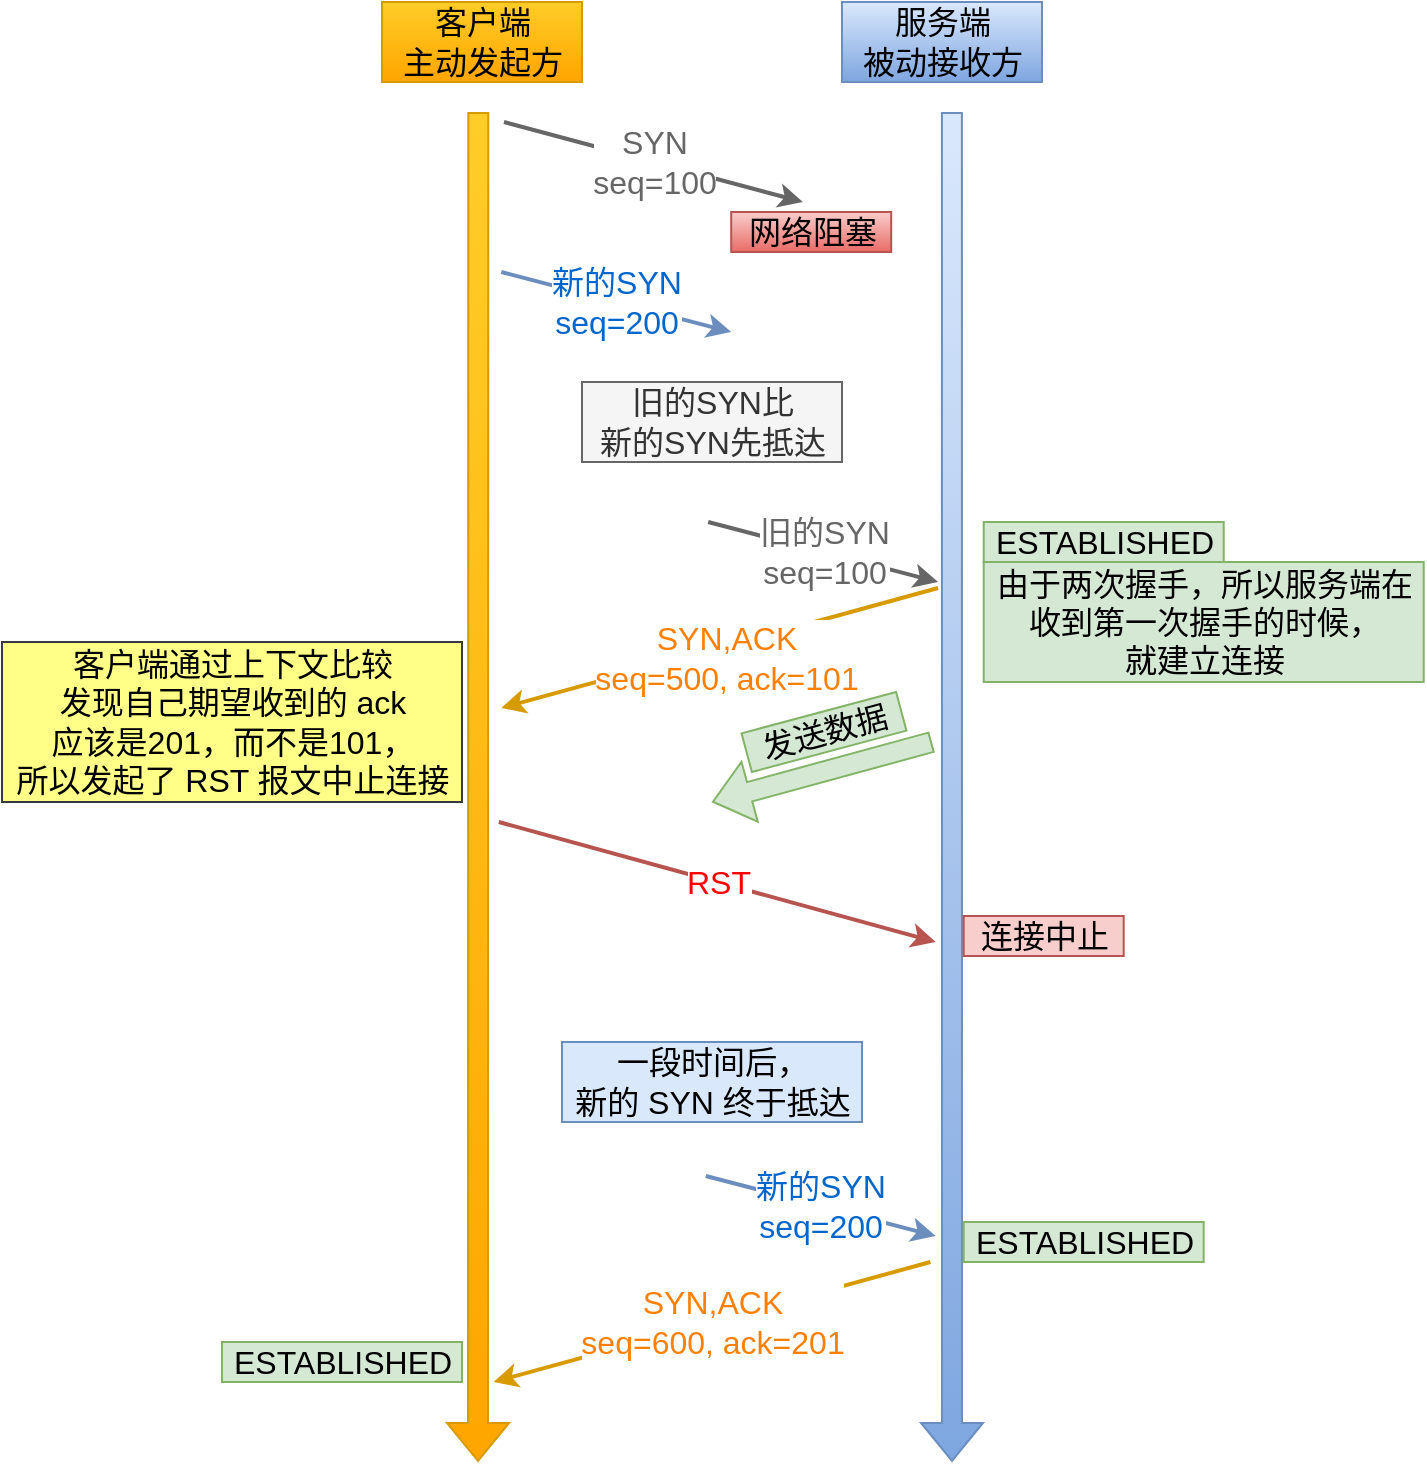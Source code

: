 <mxfile version="15.9.1" type="github">
  <diagram id="uwGmdZMQ2-nQE6sqd5c8" name="Page-1">
    <mxGraphModel dx="946" dy="527" grid="1" gridSize="10" guides="1" tooltips="1" connect="1" arrows="1" fold="1" page="1" pageScale="1" pageWidth="827" pageHeight="1169" math="0" shadow="0">
      <root>
        <mxCell id="0" />
        <mxCell id="1" parent="0" />
        <mxCell id="I21lg2vSICeRRYPNjKqb-1" value="" style="shape=flexArrow;endArrow=classic;html=1;rounded=0;fontSize=16;fillColor=#ffcd28;strokeColor=#d79b00;gradientColor=#ffa500;" edge="1" parent="1">
          <mxGeometry width="50" height="50" relative="1" as="geometry">
            <mxPoint x="297.15" y="285" as="sourcePoint" />
            <mxPoint x="297" y="960" as="targetPoint" />
          </mxGeometry>
        </mxCell>
        <mxCell id="I21lg2vSICeRRYPNjKqb-2" value="" style="shape=flexArrow;endArrow=classic;html=1;rounded=0;fontSize=16;fillColor=#dae8fc;strokeColor=#6c8ebf;gradientColor=#7ea6e0;" edge="1" parent="1">
          <mxGeometry width="50" height="50" relative="1" as="geometry">
            <mxPoint x="533.953" y="285" as="sourcePoint" />
            <mxPoint x="534" y="960" as="targetPoint" />
          </mxGeometry>
        </mxCell>
        <mxCell id="I21lg2vSICeRRYPNjKqb-3" value="&lt;font color=&quot;#666666&quot;&gt;&lt;span style=&quot;font-family: &amp;#34;helvetica&amp;#34; ; font-size: 16px ; font-style: normal ; font-weight: 400 ; letter-spacing: normal ; text-align: center ; text-indent: 0px ; text-transform: none ; word-spacing: 0px ; background-color: rgb(255 , 255 , 255) ; display: inline ; float: none&quot;&gt;SYN&lt;/span&gt;&lt;br style=&quot;font-family: &amp;#34;helvetica&amp;#34; ; font-size: 16px ; font-style: normal ; font-weight: 400 ; letter-spacing: normal ; text-align: center ; text-indent: 0px ; text-transform: none ; word-spacing: 0px&quot;&gt;&lt;span style=&quot;font-family: &amp;#34;helvetica&amp;#34; ; font-size: 16px ; font-style: normal ; font-weight: 400 ; letter-spacing: normal ; text-align: center ; text-indent: 0px ; text-transform: none ; word-spacing: 0px ; background-color: rgb(255 , 255 , 255) ; display: inline ; float: none&quot;&gt;seq=100&lt;/span&gt;&lt;/font&gt;" style="endArrow=classic;html=1;rounded=0;fontSize=16;fillColor=#f5f5f5;strokeColor=#666666;strokeWidth=2;" edge="1" parent="1">
          <mxGeometry width="50" height="50" relative="1" as="geometry">
            <mxPoint x="310.0" y="290" as="sourcePoint" />
            <mxPoint x="459.439" y="330" as="targetPoint" />
          </mxGeometry>
        </mxCell>
        <mxCell id="I21lg2vSICeRRYPNjKqb-4" value="网络阻塞" style="text;html=1;align=center;verticalAlign=middle;resizable=0;points=[];autosize=1;strokeColor=#b85450;fillColor=#f8cecc;fontSize=16;gradientColor=#ea6b66;" vertex="1" parent="1">
          <mxGeometry x="423.598" y="335" width="80" height="20" as="geometry" />
        </mxCell>
        <mxCell id="I21lg2vSICeRRYPNjKqb-5" value="&lt;font color=&quot;#0066cc&quot;&gt;&lt;span style=&quot;font-family: &amp;#34;helvetica&amp;#34; ; font-size: 16px ; font-style: normal ; font-weight: 400 ; letter-spacing: normal ; text-align: center ; text-indent: 0px ; text-transform: none ; word-spacing: 0px ; background-color: rgb(255 , 255 , 255) ; display: inline ; float: none&quot;&gt;新的SYN&lt;/span&gt;&lt;br style=&quot;font-family: &amp;#34;helvetica&amp;#34; ; font-size: 16px ; font-style: normal ; font-weight: 400 ; letter-spacing: normal ; text-align: center ; text-indent: 0px ; text-transform: none ; word-spacing: 0px&quot;&gt;&lt;span style=&quot;font-family: &amp;#34;helvetica&amp;#34; ; font-size: 16px ; font-style: normal ; font-weight: 400 ; letter-spacing: normal ; text-align: center ; text-indent: 0px ; text-transform: none ; word-spacing: 0px ; background-color: rgb(255 , 255 , 255) ; display: inline ; float: none&quot;&gt;seq=200&lt;/span&gt;&lt;/font&gt;" style="endArrow=classic;html=1;rounded=0;fontSize=16;strokeWidth=2;fillColor=#dae8fc;strokeColor=#6c8ebf;" edge="1" parent="1">
          <mxGeometry width="50" height="50" relative="1" as="geometry">
            <mxPoint x="308.645" y="365" as="sourcePoint" />
            <mxPoint x="423.598" y="395" as="targetPoint" />
          </mxGeometry>
        </mxCell>
        <mxCell id="I21lg2vSICeRRYPNjKqb-6" value="旧的SYN比&lt;br&gt;新的SYN先抵达" style="text;html=1;align=center;verticalAlign=middle;resizable=0;points=[];autosize=1;strokeColor=#666666;fillColor=#f5f5f5;fontColor=#333333;fontSize=16;" vertex="1" parent="1">
          <mxGeometry x="349.002" y="420" width="130" height="40" as="geometry" />
        </mxCell>
        <mxCell id="I21lg2vSICeRRYPNjKqb-7" value="&lt;font color=&quot;#666666&quot;&gt;&lt;span style=&quot;font-family: &amp;#34;helvetica&amp;#34; ; font-size: 16px ; font-style: normal ; font-weight: 400 ; letter-spacing: normal ; text-align: center ; text-indent: 0px ; text-transform: none ; word-spacing: 0px ; background-color: rgb(255 , 255 , 255) ; display: inline ; float: none&quot;&gt;旧的SYN&lt;/span&gt;&lt;br style=&quot;font-family: &amp;#34;helvetica&amp;#34; ; font-size: 16px ; font-style: normal ; font-weight: 400 ; letter-spacing: normal ; text-align: center ; text-indent: 0px ; text-transform: none ; word-spacing: 0px&quot;&gt;&lt;span style=&quot;font-family: &amp;#34;helvetica&amp;#34; ; font-size: 16px ; font-style: normal ; font-weight: 400 ; letter-spacing: normal ; text-align: center ; text-indent: 0px ; text-transform: none ; word-spacing: 0px ; background-color: rgb(255 , 255 , 255) ; display: inline ; float: none&quot;&gt;seq=100&lt;/span&gt;&lt;/font&gt;" style="endArrow=classic;html=1;rounded=0;fontSize=16;strokeWidth=2;fillColor=#f5f5f5;strokeColor=#666666;" edge="1" parent="1">
          <mxGeometry width="50" height="50" relative="1" as="geometry">
            <mxPoint x="412.103" y="490" as="sourcePoint" />
            <mxPoint x="527.056" y="520" as="targetPoint" />
          </mxGeometry>
        </mxCell>
        <mxCell id="I21lg2vSICeRRYPNjKqb-8" value="&lt;font color=&quot;#ff8000&quot;&gt;SYN,ACK&lt;br style=&quot;font-size: 16px&quot;&gt;seq=500, ack=101&lt;/font&gt;" style="edgeStyle=none;rounded=0;orthogonalLoop=1;jettySize=auto;html=1;exitX=0;exitY=0;exitDx=0;exitDy=0;fontSize=16;strokeWidth=2;fillColor=#ffe6cc;strokeColor=#d79b00;" edge="1" parent="1">
          <mxGeometry x="-0.007" y="5" relative="1" as="geometry">
            <mxPoint x="527.056" y="523" as="sourcePoint" />
            <mxPoint x="308.645" y="583" as="targetPoint" />
            <mxPoint x="1" as="offset" />
          </mxGeometry>
        </mxCell>
        <mxCell id="I21lg2vSICeRRYPNjKqb-9" value="客户端通过上下文比较&lt;br style=&quot;font-size: 16px;&quot;&gt;发现自己期望收到的 ack &lt;br style=&quot;font-size: 16px;&quot;&gt;应该是201，而不是101，&lt;br style=&quot;font-size: 16px;&quot;&gt;所以发起了 RST 报文中止连接" style="text;html=1;align=center;verticalAlign=middle;resizable=0;points=[];autosize=1;strokeColor=#36393d;fillColor=#ffff88;fontSize=16;" vertex="1" parent="1">
          <mxGeometry x="59" y="550" width="230" height="80" as="geometry" />
        </mxCell>
        <mxCell id="I21lg2vSICeRRYPNjKqb-10" value="&lt;font color=&quot;#ff0000&quot;&gt;RST&lt;/font&gt;" style="edgeStyle=none;rounded=0;orthogonalLoop=1;jettySize=auto;html=1;exitX=1;exitY=0;exitDx=0;exitDy=0;fontSize=16;strokeWidth=2;fillColor=#f8cecc;strokeColor=#b85450;fontColor=#FFFFFF;" edge="1" parent="1">
          <mxGeometry relative="1" as="geometry">
            <mxPoint x="307.435" y="640" as="sourcePoint" />
            <mxPoint x="525.846" y="700" as="targetPoint" />
          </mxGeometry>
        </mxCell>
        <mxCell id="I21lg2vSICeRRYPNjKqb-11" value="连接中止" style="text;html=1;align=center;verticalAlign=middle;resizable=0;points=[];autosize=1;strokeColor=#b85450;fillColor=#f8cecc;fontSize=16;" vertex="1" parent="1">
          <mxGeometry x="539.846" y="687" width="80" height="20" as="geometry" />
        </mxCell>
        <mxCell id="I21lg2vSICeRRYPNjKqb-12" value="一段时间后，&lt;br style=&quot;font-size: 16px;&quot;&gt;新的 SYN 终于抵达" style="text;html=1;align=center;verticalAlign=middle;resizable=0;points=[];autosize=1;strokeColor=#6c8ebf;fillColor=#dae8fc;fontSize=16;" vertex="1" parent="1">
          <mxGeometry x="338.998" y="750" width="150" height="40" as="geometry" />
        </mxCell>
        <mxCell id="I21lg2vSICeRRYPNjKqb-13" value="&lt;span style=&quot;font-family: helvetica; font-size: 16px; font-style: normal; font-weight: 400; letter-spacing: normal; text-align: center; text-indent: 0px; text-transform: none; word-spacing: 0px; background-color: rgb(255, 255, 255); display: inline; float: none;&quot;&gt;新的SYN&lt;/span&gt;&lt;br style=&quot;font-family: helvetica; font-size: 16px; font-style: normal; font-weight: 400; letter-spacing: normal; text-align: center; text-indent: 0px; text-transform: none; word-spacing: 0px;&quot;&gt;&lt;span style=&quot;font-family: helvetica; font-size: 16px; font-style: normal; font-weight: 400; letter-spacing: normal; text-align: center; text-indent: 0px; text-transform: none; word-spacing: 0px; background-color: rgb(255, 255, 255); display: inline; float: none;&quot;&gt;seq=200&lt;/span&gt;" style="endArrow=classic;html=1;rounded=0;fontSize=16;strokeWidth=2;fontColor=#0066CC;fillColor=#dae8fc;strokeColor=#6c8ebf;" edge="1" parent="1">
          <mxGeometry width="50" height="50" relative="1" as="geometry">
            <mxPoint x="410.893" y="817" as="sourcePoint" />
            <mxPoint x="525.846" y="847" as="targetPoint" />
          </mxGeometry>
        </mxCell>
        <mxCell id="I21lg2vSICeRRYPNjKqb-14" value="&lt;font color=&quot;#ff8000&quot;&gt;SYN,ACK&lt;br style=&quot;font-size: 16px&quot;&gt;seq=600, ack=201&lt;/font&gt;" style="edgeStyle=none;rounded=0;orthogonalLoop=1;jettySize=auto;html=1;exitX=0;exitY=0;exitDx=0;exitDy=0;fontSize=16;strokeWidth=2;fillColor=#ffe6cc;strokeColor=#d79b00;" edge="1" parent="1">
          <mxGeometry relative="1" as="geometry">
            <mxPoint x="523.208" y="860" as="sourcePoint" />
            <mxPoint x="304.797" y="920" as="targetPoint" />
          </mxGeometry>
        </mxCell>
        <mxCell id="I21lg2vSICeRRYPNjKqb-16" value="&lt;span style=&quot;font-size: 16px;&quot;&gt;ESTABLISHED&lt;/span&gt;" style="text;html=1;align=center;verticalAlign=middle;resizable=0;points=[];autosize=1;strokeColor=#82b366;fillColor=#d5e8d4;fontSize=16;" vertex="1" parent="1">
          <mxGeometry x="539.846" y="840" width="120" height="20" as="geometry" />
        </mxCell>
        <mxCell id="I21lg2vSICeRRYPNjKqb-17" value="&lt;span style=&quot;font-size: 16px;&quot;&gt;ESTABLISHED&lt;/span&gt;" style="text;html=1;align=center;verticalAlign=middle;resizable=0;points=[];autosize=1;strokeColor=#82b366;fillColor=#d5e8d4;fontSize=16;" vertex="1" parent="1">
          <mxGeometry x="168.996" y="900" width="120" height="20" as="geometry" />
        </mxCell>
        <mxCell id="I21lg2vSICeRRYPNjKqb-20" value="客户端&lt;br&gt;主动发起方" style="text;html=1;align=center;verticalAlign=middle;resizable=0;points=[];autosize=1;strokeColor=#d79b00;fillColor=#ffcd28;fontSize=16;gradientColor=#ffa500;" vertex="1" parent="1">
          <mxGeometry x="249" y="230" width="100" height="40" as="geometry" />
        </mxCell>
        <mxCell id="I21lg2vSICeRRYPNjKqb-21" value="服务端&lt;br&gt;被动接收方" style="text;html=1;align=center;verticalAlign=middle;resizable=0;points=[];autosize=1;strokeColor=#6c8ebf;fillColor=#dae8fc;fontSize=16;gradientColor=#7ea6e0;" vertex="1" parent="1">
          <mxGeometry x="479" y="230" width="100" height="40" as="geometry" />
        </mxCell>
        <mxCell id="I21lg2vSICeRRYPNjKqb-22" value="&lt;span style=&quot;font-size: 16px;&quot;&gt;ESTABLISHED&lt;/span&gt;" style="text;html=1;align=center;verticalAlign=middle;resizable=0;points=[];autosize=1;strokeColor=#82b366;fillColor=#d5e8d4;fontSize=16;" vertex="1" parent="1">
          <mxGeometry x="549.846" y="490" width="120" height="20" as="geometry" />
        </mxCell>
        <mxCell id="I21lg2vSICeRRYPNjKqb-23" value="" style="shape=flexArrow;endArrow=classic;html=1;rounded=0;fillColor=#d5e8d4;strokeColor=#82b366;" edge="1" parent="1">
          <mxGeometry width="50" height="50" relative="1" as="geometry">
            <mxPoint x="524" y="600" as="sourcePoint" />
            <mxPoint x="414" y="630" as="targetPoint" />
          </mxGeometry>
        </mxCell>
        <mxCell id="I21lg2vSICeRRYPNjKqb-24" value="发送数据" style="text;html=1;align=center;verticalAlign=middle;resizable=0;points=[];autosize=1;strokeColor=#82b366;fillColor=#d5e8d4;fontSize=16;rotation=-15;" vertex="1" parent="1">
          <mxGeometry x="430" y="585" width="80" height="20" as="geometry" />
        </mxCell>
        <mxCell id="I21lg2vSICeRRYPNjKqb-26" value="由于两次握手，所以服务端在&lt;br&gt;收到第一次握手的时候，&lt;br&gt;就建立连接" style="text;html=1;align=center;verticalAlign=middle;resizable=0;points=[];autosize=1;strokeColor=#82b366;fillColor=#d5e8d4;fontSize=16;" vertex="1" parent="1">
          <mxGeometry x="549.85" y="510" width="220" height="60" as="geometry" />
        </mxCell>
      </root>
    </mxGraphModel>
  </diagram>
</mxfile>
